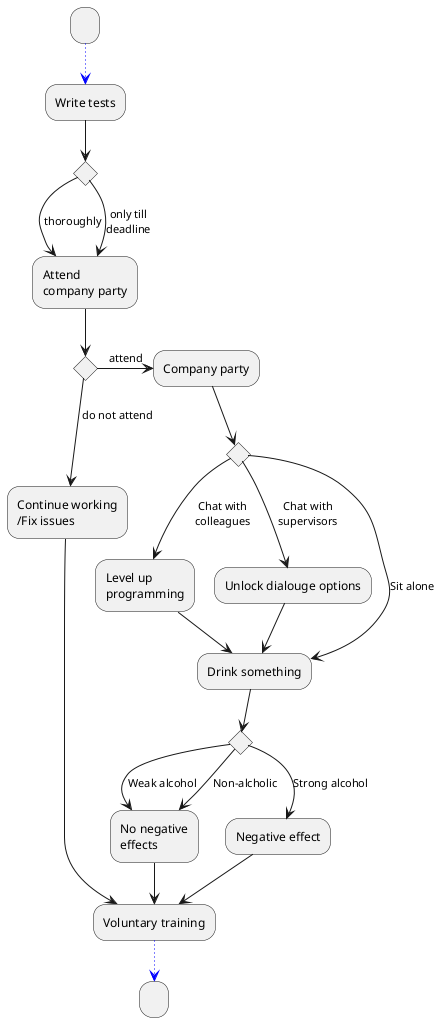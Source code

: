 @startuml
"   " as x-[#blue,dotted]-> "Write tests"
if "" then
--> [thoroughly] "Attend\ncompany party" as fd
else
--> [only till\ndeadline] fd
if "" then
-> [attend] "Company party" as cp
else
--> [do not attend] "Continue working\n/Fix issues" as cw
cp --> if "" then
--> [Sit alone] "Drink something" as dri
else
--> [Chat with\ncolleagues] "Level up\nprogramming" as lvl
lvl --> dri
else
--> [Chat with\nsupervisors] "Unlock dialouge options" as sup
sup --> dri
if "" then
--> [Strong alcohol] "Negative effect" as bad
else
--> [Weak alcohol] "No negative\neffects" as non
else 
--> [Non-alcholic] non
bad --> "Voluntary training" as vt
non --> vt
cw --> vt
-[#blue,dotted]-> "   " as y
@enduml